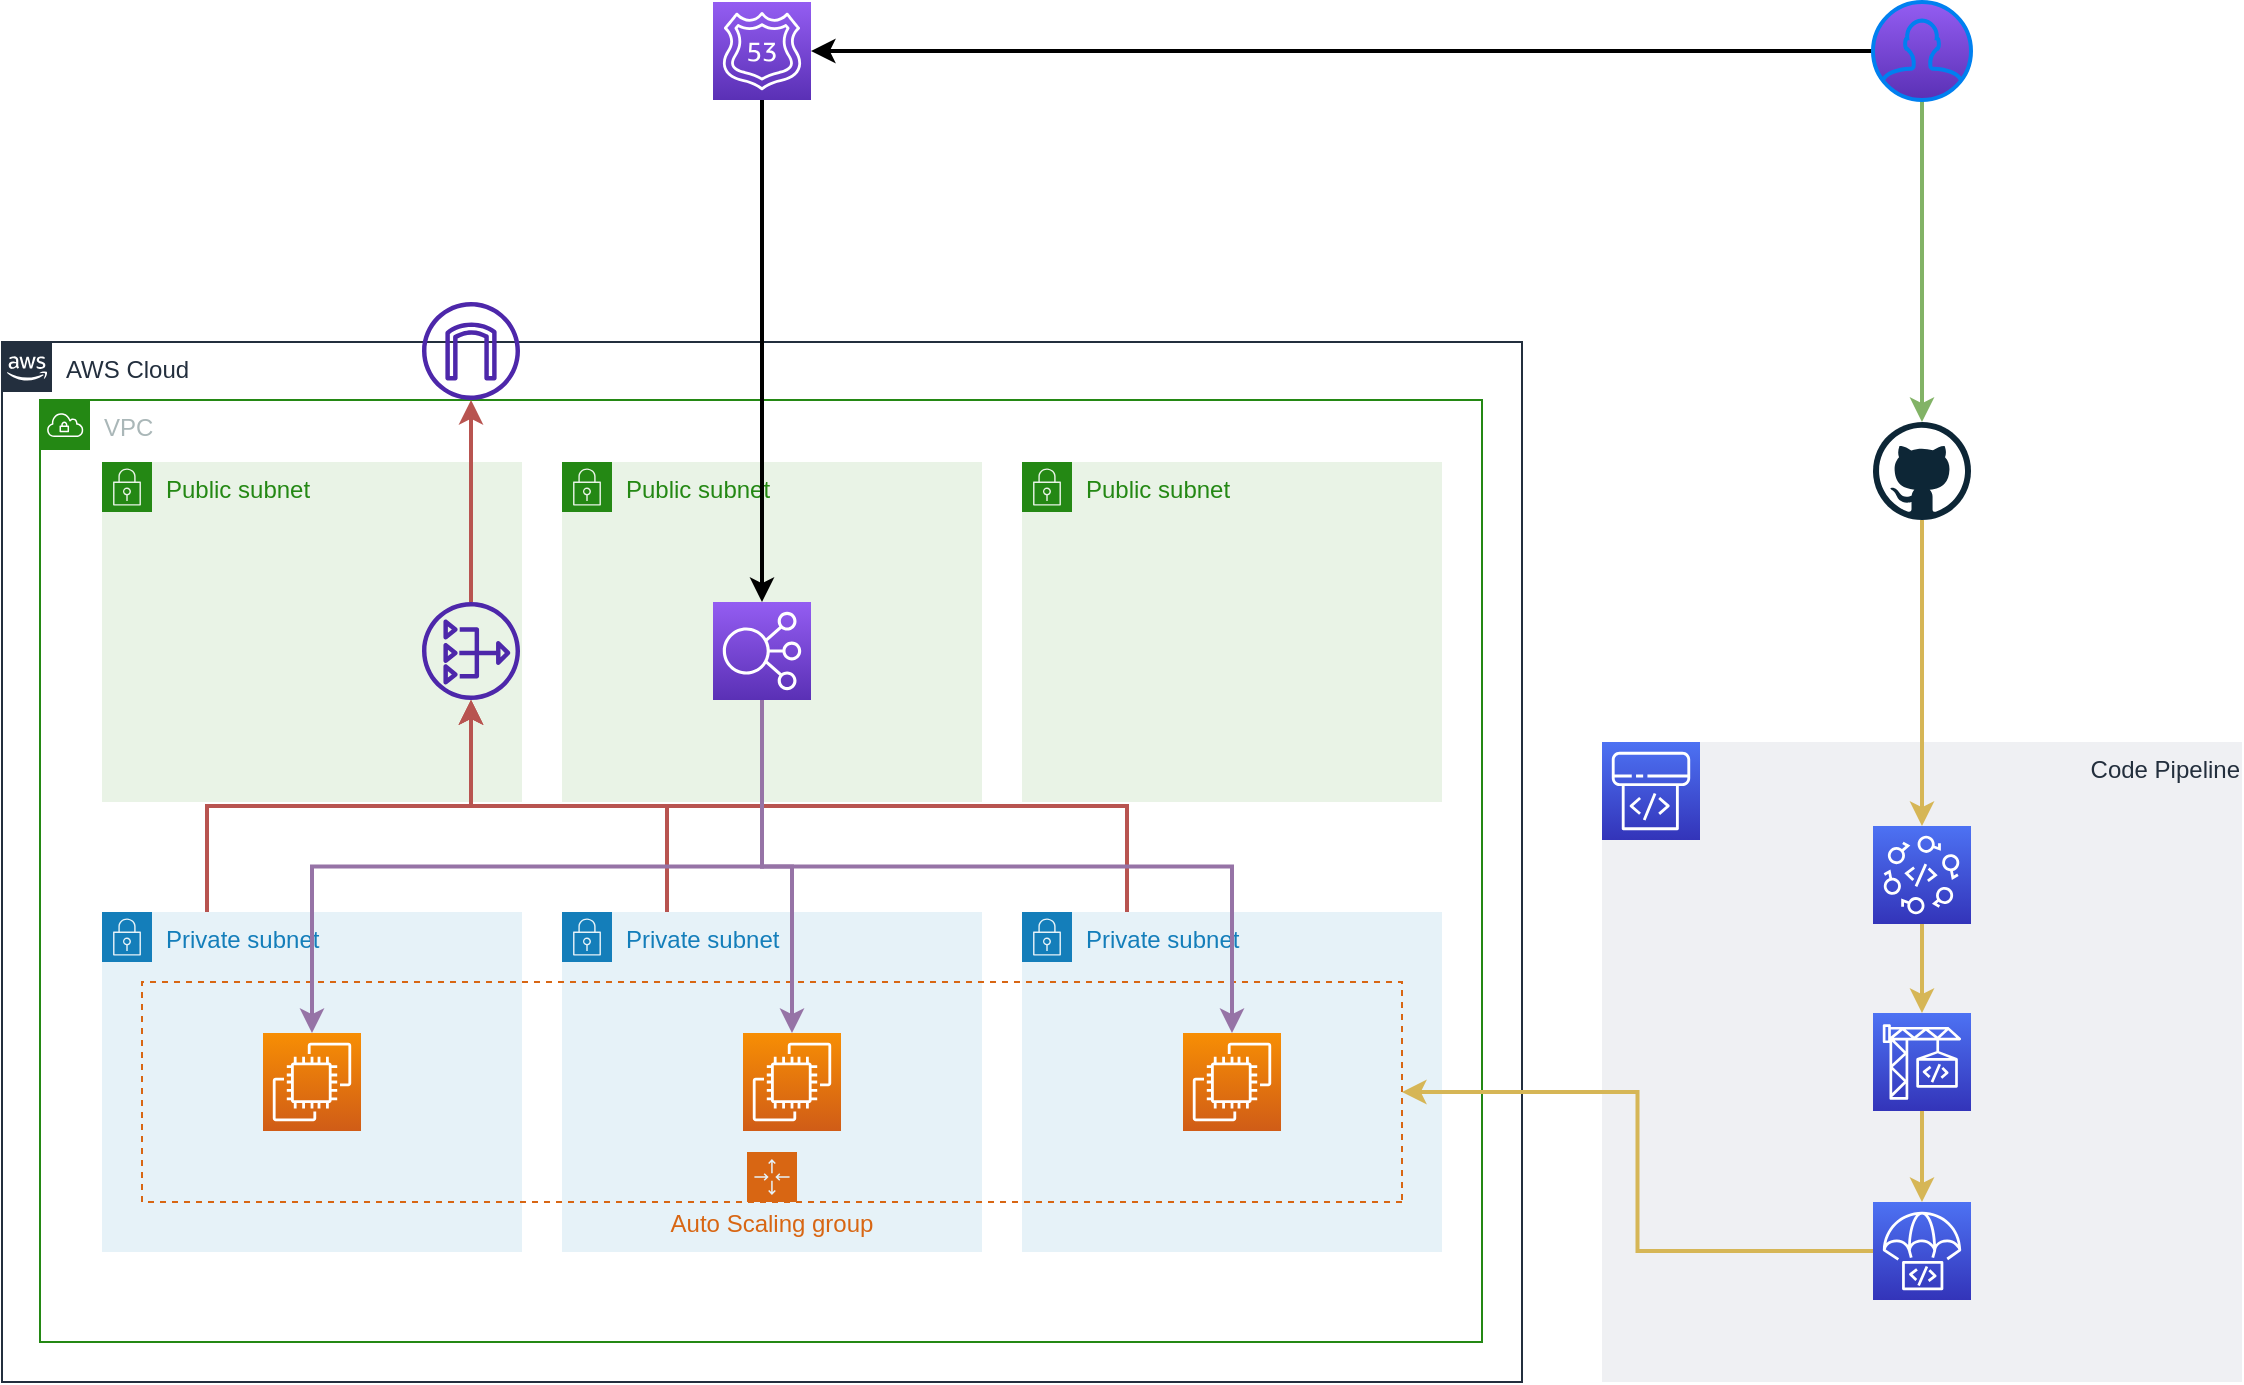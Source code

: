 <mxfile version="15.8.7" type="device"><diagram id="QOTDT0pfdVvZvy0gaMFL" name="Page-1"><mxGraphModel dx="1106" dy="840" grid="1" gridSize="10" guides="1" tooltips="1" connect="1" arrows="1" fold="1" page="1" pageScale="1" pageWidth="1169" pageHeight="827" math="0" shadow="0"><root><mxCell id="0"/><mxCell id="1" parent="0"/><mxCell id="rSCX9G-Yd_Ej-H5_gFi7-67" value="VPC" style="points=[[0,0],[0.25,0],[0.5,0],[0.75,0],[1,0],[1,0.25],[1,0.5],[1,0.75],[1,1],[0.75,1],[0.5,1],[0.25,1],[0,1],[0,0.75],[0,0.5],[0,0.25]];outlineConnect=0;gradientColor=none;html=1;whiteSpace=wrap;fontSize=12;fontStyle=0;shape=mxgraph.aws4.group;grIcon=mxgraph.aws4.group_vpc;strokeColor=#248814;fillColor=none;verticalAlign=top;align=left;spacingLeft=30;fontColor=#AAB7B8;dashed=0;sketch=0;" vertex="1" parent="1"><mxGeometry x="59" y="309" width="721" height="471" as="geometry"/></mxCell><mxCell id="rSCX9G-Yd_Ej-H5_gFi7-30" value="AWS Cloud" style="points=[[0,0],[0.25,0],[0.5,0],[0.75,0],[1,0],[1,0.25],[1,0.5],[1,0.75],[1,1],[0.75,1],[0.5,1],[0.25,1],[0,1],[0,0.75],[0,0.5],[0,0.25]];outlineConnect=0;gradientColor=none;html=1;whiteSpace=wrap;fontSize=12;fontStyle=0;shape=mxgraph.aws4.group;grIcon=mxgraph.aws4.group_aws_cloud_alt;strokeColor=#232F3E;fillColor=none;verticalAlign=top;align=left;spacingLeft=30;fontColor=#232F3E;dashed=0;" vertex="1" parent="1"><mxGeometry x="40" y="280" width="760" height="520" as="geometry"/></mxCell><mxCell id="rSCX9G-Yd_Ej-H5_gFi7-66" value="Public subnet" style="points=[[0,0],[0.25,0],[0.5,0],[0.75,0],[1,0],[1,0.25],[1,0.5],[1,0.75],[1,1],[0.75,1],[0.5,1],[0.25,1],[0,1],[0,0.75],[0,0.5],[0,0.25]];outlineConnect=0;gradientColor=none;html=1;whiteSpace=wrap;fontSize=12;fontStyle=0;shape=mxgraph.aws4.group;grIcon=mxgraph.aws4.group_security_group;grStroke=0;strokeColor=#248814;fillColor=#E9F3E6;verticalAlign=top;align=left;spacingLeft=30;fontColor=#248814;dashed=0;sketch=0;" vertex="1" parent="1"><mxGeometry x="90" y="340" width="210" height="170" as="geometry"/></mxCell><mxCell id="rSCX9G-Yd_Ej-H5_gFi7-70" value="Public subnet" style="points=[[0,0],[0.25,0],[0.5,0],[0.75,0],[1,0],[1,0.25],[1,0.5],[1,0.75],[1,1],[0.75,1],[0.5,1],[0.25,1],[0,1],[0,0.75],[0,0.5],[0,0.25]];outlineConnect=0;gradientColor=none;html=1;whiteSpace=wrap;fontSize=12;fontStyle=0;shape=mxgraph.aws4.group;grIcon=mxgraph.aws4.group_security_group;grStroke=0;strokeColor=#248814;fillColor=#E9F3E6;verticalAlign=top;align=left;spacingLeft=30;fontColor=#248814;dashed=0;sketch=0;" vertex="1" parent="1"><mxGeometry x="320" y="340" width="210" height="170" as="geometry"/></mxCell><mxCell id="rSCX9G-Yd_Ej-H5_gFi7-71" value="Public subnet" style="points=[[0,0],[0.25,0],[0.5,0],[0.75,0],[1,0],[1,0.25],[1,0.5],[1,0.75],[1,1],[0.75,1],[0.5,1],[0.25,1],[0,1],[0,0.75],[0,0.5],[0,0.25]];outlineConnect=0;gradientColor=none;html=1;whiteSpace=wrap;fontSize=12;fontStyle=0;shape=mxgraph.aws4.group;grIcon=mxgraph.aws4.group_security_group;grStroke=0;strokeColor=#248814;fillColor=#E9F3E6;verticalAlign=top;align=left;spacingLeft=30;fontColor=#248814;dashed=0;sketch=0;" vertex="1" parent="1"><mxGeometry x="550" y="340" width="210" height="170" as="geometry"/></mxCell><mxCell id="rSCX9G-Yd_Ej-H5_gFi7-75" style="edgeStyle=orthogonalEdgeStyle;rounded=0;orthogonalLoop=1;jettySize=auto;html=1;exitX=0.25;exitY=0;exitDx=0;exitDy=0;fontColor=#232F3E;strokeWidth=2;fillColor=#f8cecc;strokeColor=#b85450;" edge="1" parent="1" source="rSCX9G-Yd_Ej-H5_gFi7-72" target="rSCX9G-Yd_Ej-H5_gFi7-35"><mxGeometry relative="1" as="geometry"/></mxCell><mxCell id="rSCX9G-Yd_Ej-H5_gFi7-72" value="Private subnet" style="points=[[0,0],[0.25,0],[0.5,0],[0.75,0],[1,0],[1,0.25],[1,0.5],[1,0.75],[1,1],[0.75,1],[0.5,1],[0.25,1],[0,1],[0,0.75],[0,0.5],[0,0.25]];outlineConnect=0;gradientColor=none;html=1;whiteSpace=wrap;fontSize=12;fontStyle=0;shape=mxgraph.aws4.group;grIcon=mxgraph.aws4.group_security_group;grStroke=0;strokeColor=#147EBA;fillColor=#E6F2F8;verticalAlign=top;align=left;spacingLeft=30;fontColor=#147EBA;dashed=0;sketch=0;" vertex="1" parent="1"><mxGeometry x="90" y="565" width="210" height="170" as="geometry"/></mxCell><mxCell id="rSCX9G-Yd_Ej-H5_gFi7-76" style="edgeStyle=orthogonalEdgeStyle;rounded=0;orthogonalLoop=1;jettySize=auto;html=1;exitX=0.25;exitY=0;exitDx=0;exitDy=0;fontColor=#232F3E;strokeWidth=2;fillColor=#f8cecc;strokeColor=#b85450;" edge="1" parent="1" source="rSCX9G-Yd_Ej-H5_gFi7-73" target="rSCX9G-Yd_Ej-H5_gFi7-35"><mxGeometry relative="1" as="geometry"/></mxCell><mxCell id="rSCX9G-Yd_Ej-H5_gFi7-73" value="Private subnet" style="points=[[0,0],[0.25,0],[0.5,0],[0.75,0],[1,0],[1,0.25],[1,0.5],[1,0.75],[1,1],[0.75,1],[0.5,1],[0.25,1],[0,1],[0,0.75],[0,0.5],[0,0.25]];outlineConnect=0;gradientColor=none;html=1;whiteSpace=wrap;fontSize=12;fontStyle=0;shape=mxgraph.aws4.group;grIcon=mxgraph.aws4.group_security_group;grStroke=0;strokeColor=#147EBA;fillColor=#E6F2F8;verticalAlign=top;align=left;spacingLeft=30;fontColor=#147EBA;dashed=0;sketch=0;" vertex="1" parent="1"><mxGeometry x="320" y="565" width="210" height="170" as="geometry"/></mxCell><mxCell id="rSCX9G-Yd_Ej-H5_gFi7-77" style="edgeStyle=orthogonalEdgeStyle;rounded=0;orthogonalLoop=1;jettySize=auto;html=1;exitX=0.25;exitY=0;exitDx=0;exitDy=0;fontColor=#232F3E;strokeWidth=2;fillColor=#f8cecc;strokeColor=#b85450;" edge="1" parent="1" source="rSCX9G-Yd_Ej-H5_gFi7-74" target="rSCX9G-Yd_Ej-H5_gFi7-35"><mxGeometry relative="1" as="geometry"/></mxCell><mxCell id="rSCX9G-Yd_Ej-H5_gFi7-74" value="Private subnet" style="points=[[0,0],[0.25,0],[0.5,0],[0.75,0],[1,0],[1,0.25],[1,0.5],[1,0.75],[1,1],[0.75,1],[0.5,1],[0.25,1],[0,1],[0,0.75],[0,0.5],[0,0.25]];outlineConnect=0;gradientColor=none;html=1;whiteSpace=wrap;fontSize=12;fontStyle=0;shape=mxgraph.aws4.group;grIcon=mxgraph.aws4.group_security_group;grStroke=0;strokeColor=#147EBA;fillColor=#E6F2F8;verticalAlign=top;align=left;spacingLeft=30;fontColor=#147EBA;dashed=0;sketch=0;" vertex="1" parent="1"><mxGeometry x="550" y="565" width="210" height="170" as="geometry"/></mxCell><mxCell id="rSCX9G-Yd_Ej-H5_gFi7-31" value="Auto Scaling group" style="points=[[0,0],[0.25,0],[0.5,0],[0.75,0],[1,0],[1,0.25],[1,0.5],[1,0.75],[1,1],[0.75,1],[0.5,1],[0.25,1],[0,1],[0,0.75],[0,0.5],[0,0.25]];outlineConnect=0;gradientColor=none;html=1;whiteSpace=wrap;fontSize=12;fontStyle=0;shape=mxgraph.aws4.groupCenter;grIcon=mxgraph.aws4.group_auto_scaling_group;grStroke=1;strokeColor=#D86613;fillColor=none;verticalAlign=top;align=center;fontColor=#D86613;dashed=1;spacingTop=-3;labelPosition=center;verticalLabelPosition=bottom;direction=west;" vertex="1" parent="1"><mxGeometry x="110" y="600" width="630" height="110" as="geometry"/></mxCell><mxCell id="rSCX9G-Yd_Ej-H5_gFi7-32" value="" style="sketch=0;points=[[0,0,0],[0.25,0,0],[0.5,0,0],[0.75,0,0],[1,0,0],[0,1,0],[0.25,1,0],[0.5,1,0],[0.75,1,0],[1,1,0],[0,0.25,0],[0,0.5,0],[0,0.75,0],[1,0.25,0],[1,0.5,0],[1,0.75,0]];outlineConnect=0;fontColor=#232F3E;gradientColor=#F78E04;gradientDirection=north;fillColor=#D05C17;strokeColor=#ffffff;dashed=0;verticalLabelPosition=bottom;verticalAlign=top;align=center;html=1;fontSize=12;fontStyle=0;aspect=fixed;shape=mxgraph.aws4.resourceIcon;resIcon=mxgraph.aws4.ec2;" vertex="1" parent="1"><mxGeometry x="170.5" y="625.5" width="49" height="49" as="geometry"/></mxCell><mxCell id="rSCX9G-Yd_Ej-H5_gFi7-33" value="" style="sketch=0;points=[[0,0,0],[0.25,0,0],[0.5,0,0],[0.75,0,0],[1,0,0],[0,1,0],[0.25,1,0],[0.5,1,0],[0.75,1,0],[1,1,0],[0,0.25,0],[0,0.5,0],[0,0.75,0],[1,0.25,0],[1,0.5,0],[1,0.75,0]];outlineConnect=0;fontColor=#232F3E;gradientColor=#F78E04;gradientDirection=north;fillColor=#D05C17;strokeColor=#ffffff;dashed=0;verticalLabelPosition=bottom;verticalAlign=top;align=center;html=1;fontSize=12;fontStyle=0;aspect=fixed;shape=mxgraph.aws4.resourceIcon;resIcon=mxgraph.aws4.ec2;" vertex="1" parent="1"><mxGeometry x="410.5" y="625.5" width="49" height="49" as="geometry"/></mxCell><mxCell id="rSCX9G-Yd_Ej-H5_gFi7-34" value="" style="sketch=0;points=[[0,0,0],[0.25,0,0],[0.5,0,0],[0.75,0,0],[1,0,0],[0,1,0],[0.25,1,0],[0.5,1,0],[0.75,1,0],[1,1,0],[0,0.25,0],[0,0.5,0],[0,0.75,0],[1,0.25,0],[1,0.5,0],[1,0.75,0]];outlineConnect=0;fontColor=#232F3E;gradientColor=#F78E04;gradientDirection=north;fillColor=#D05C17;strokeColor=#ffffff;dashed=0;verticalLabelPosition=bottom;verticalAlign=top;align=center;html=1;fontSize=12;fontStyle=0;aspect=fixed;shape=mxgraph.aws4.resourceIcon;resIcon=mxgraph.aws4.ec2;" vertex="1" parent="1"><mxGeometry x="630.5" y="625.5" width="49" height="49" as="geometry"/></mxCell><mxCell id="rSCX9G-Yd_Ej-H5_gFi7-41" value="" style="edgeStyle=orthogonalEdgeStyle;rounded=0;orthogonalLoop=1;jettySize=auto;html=1;strokeWidth=2;fillColor=#f8cecc;strokeColor=#b85450;" edge="1" parent="1" source="rSCX9G-Yd_Ej-H5_gFi7-35" target="rSCX9G-Yd_Ej-H5_gFi7-40"><mxGeometry relative="1" as="geometry"/></mxCell><mxCell id="rSCX9G-Yd_Ej-H5_gFi7-35" value="" style="sketch=0;outlineConnect=0;fontColor=#232F3E;gradientColor=none;fillColor=#4D27AA;strokeColor=none;dashed=0;verticalLabelPosition=bottom;verticalAlign=top;align=center;html=1;fontSize=12;fontStyle=0;aspect=fixed;pointerEvents=1;shape=mxgraph.aws4.nat_gateway;" vertex="1" parent="1"><mxGeometry x="250" y="410" width="49" height="49" as="geometry"/></mxCell><mxCell id="rSCX9G-Yd_Ej-H5_gFi7-40" value="" style="sketch=0;outlineConnect=0;fontColor=#232F3E;gradientColor=none;fillColor=#4D27AA;strokeColor=none;dashed=0;verticalLabelPosition=bottom;verticalAlign=top;align=center;html=1;fontSize=12;fontStyle=0;aspect=fixed;pointerEvents=1;shape=mxgraph.aws4.internet_gateway;" vertex="1" parent="1"><mxGeometry x="250" y="260" width="49" height="49" as="geometry"/></mxCell><mxCell id="rSCX9G-Yd_Ej-H5_gFi7-78" style="edgeStyle=orthogonalEdgeStyle;rounded=0;orthogonalLoop=1;jettySize=auto;html=1;exitX=0.5;exitY=1;exitDx=0;exitDy=0;exitPerimeter=0;fontColor=#232F3E;strokeWidth=2;fillColor=#e1d5e7;strokeColor=#9673a6;" edge="1" parent="1" source="rSCX9G-Yd_Ej-H5_gFi7-42" target="rSCX9G-Yd_Ej-H5_gFi7-33"><mxGeometry relative="1" as="geometry"/></mxCell><mxCell id="rSCX9G-Yd_Ej-H5_gFi7-79" style="edgeStyle=orthogonalEdgeStyle;rounded=0;orthogonalLoop=1;jettySize=auto;html=1;exitX=0.5;exitY=1;exitDx=0;exitDy=0;exitPerimeter=0;entryX=0.5;entryY=0;entryDx=0;entryDy=0;entryPerimeter=0;fontColor=#232F3E;strokeWidth=2;fillColor=#e1d5e7;strokeColor=#9673a6;" edge="1" parent="1" source="rSCX9G-Yd_Ej-H5_gFi7-42" target="rSCX9G-Yd_Ej-H5_gFi7-34"><mxGeometry relative="1" as="geometry"/></mxCell><mxCell id="rSCX9G-Yd_Ej-H5_gFi7-80" style="edgeStyle=orthogonalEdgeStyle;rounded=0;orthogonalLoop=1;jettySize=auto;html=1;exitX=0.5;exitY=1;exitDx=0;exitDy=0;exitPerimeter=0;entryX=0.5;entryY=0;entryDx=0;entryDy=0;entryPerimeter=0;fontColor=#232F3E;strokeWidth=2;fillColor=#e1d5e7;strokeColor=#9673a6;" edge="1" parent="1" source="rSCX9G-Yd_Ej-H5_gFi7-42" target="rSCX9G-Yd_Ej-H5_gFi7-32"><mxGeometry relative="1" as="geometry"/></mxCell><mxCell id="rSCX9G-Yd_Ej-H5_gFi7-42" value="" style="sketch=0;points=[[0,0,0],[0.25,0,0],[0.5,0,0],[0.75,0,0],[1,0,0],[0,1,0],[0.25,1,0],[0.5,1,0],[0.75,1,0],[1,1,0],[0,0.25,0],[0,0.5,0],[0,0.75,0],[1,0.25,0],[1,0.5,0],[1,0.75,0]];outlineConnect=0;fontColor=#232F3E;gradientColor=#945DF2;gradientDirection=north;fillColor=#5A30B5;strokeColor=#ffffff;dashed=0;verticalLabelPosition=bottom;verticalAlign=top;align=center;html=1;fontSize=12;fontStyle=0;aspect=fixed;shape=mxgraph.aws4.resourceIcon;resIcon=mxgraph.aws4.elastic_load_balancing;" vertex="1" parent="1"><mxGeometry x="395.5" y="410" width="49" height="49" as="geometry"/></mxCell><mxCell id="rSCX9G-Yd_Ej-H5_gFi7-49" value="Code Pipeline" style="fillColor=#EFF0F3;strokeColor=none;dashed=0;verticalAlign=top;fontStyle=0;fontColor=#232F3D;sketch=0;html=1;align=right;" vertex="1" parent="1"><mxGeometry x="840" y="480" width="320" height="320" as="geometry"/></mxCell><mxCell id="rSCX9G-Yd_Ej-H5_gFi7-58" style="edgeStyle=orthogonalEdgeStyle;rounded=0;orthogonalLoop=1;jettySize=auto;html=1;exitX=0;exitY=0.5;exitDx=0;exitDy=0;exitPerimeter=0;fontColor=#232F3E;strokeWidth=2;fillColor=#fff2cc;strokeColor=#d6b656;" edge="1" parent="1" source="rSCX9G-Yd_Ej-H5_gFi7-50" target="rSCX9G-Yd_Ej-H5_gFi7-31"><mxGeometry relative="1" as="geometry"/></mxCell><mxCell id="rSCX9G-Yd_Ej-H5_gFi7-50" value="" style="sketch=0;points=[[0,0,0],[0.25,0,0],[0.5,0,0],[0.75,0,0],[1,0,0],[0,1,0],[0.25,1,0],[0.5,1,0],[0.75,1,0],[1,1,0],[0,0.25,0],[0,0.5,0],[0,0.75,0],[1,0.25,0],[1,0.5,0],[1,0.75,0]];outlineConnect=0;fontColor=#232F3E;gradientColor=#4D72F3;gradientDirection=north;fillColor=#3334B9;strokeColor=#ffffff;dashed=0;verticalLabelPosition=bottom;verticalAlign=top;align=center;html=1;fontSize=12;fontStyle=0;aspect=fixed;shape=mxgraph.aws4.resourceIcon;resIcon=mxgraph.aws4.codedeploy;" vertex="1" parent="1"><mxGeometry x="975.5" y="710" width="49" height="49" as="geometry"/></mxCell><mxCell id="rSCX9G-Yd_Ej-H5_gFi7-57" style="edgeStyle=orthogonalEdgeStyle;rounded=0;orthogonalLoop=1;jettySize=auto;html=1;exitX=0.5;exitY=1;exitDx=0;exitDy=0;exitPerimeter=0;entryX=0.5;entryY=0;entryDx=0;entryDy=0;entryPerimeter=0;fontColor=#232F3E;strokeWidth=2;fillColor=#fff2cc;strokeColor=#d6b656;" edge="1" parent="1" source="rSCX9G-Yd_Ej-H5_gFi7-51" target="rSCX9G-Yd_Ej-H5_gFi7-50"><mxGeometry relative="1" as="geometry"/></mxCell><mxCell id="rSCX9G-Yd_Ej-H5_gFi7-51" value="" style="sketch=0;points=[[0,0,0],[0.25,0,0],[0.5,0,0],[0.75,0,0],[1,0,0],[0,1,0],[0.25,1,0],[0.5,1,0],[0.75,1,0],[1,1,0],[0,0.25,0],[0,0.5,0],[0,0.75,0],[1,0.25,0],[1,0.5,0],[1,0.75,0]];outlineConnect=0;fontColor=#232F3E;gradientColor=#4D72F3;gradientDirection=north;fillColor=#3334B9;strokeColor=#ffffff;dashed=0;verticalLabelPosition=bottom;verticalAlign=top;align=center;html=1;fontSize=12;fontStyle=0;aspect=fixed;shape=mxgraph.aws4.resourceIcon;resIcon=mxgraph.aws4.codebuild;" vertex="1" parent="1"><mxGeometry x="975.5" y="615.5" width="49" height="49" as="geometry"/></mxCell><mxCell id="rSCX9G-Yd_Ej-H5_gFi7-56" style="edgeStyle=orthogonalEdgeStyle;rounded=0;orthogonalLoop=1;jettySize=auto;html=1;exitX=0.5;exitY=1;exitDx=0;exitDy=0;exitPerimeter=0;entryX=0.5;entryY=0;entryDx=0;entryDy=0;entryPerimeter=0;fontColor=#232F3E;strokeWidth=2;fillColor=#fff2cc;strokeColor=#d6b656;" edge="1" parent="1" source="rSCX9G-Yd_Ej-H5_gFi7-52" target="rSCX9G-Yd_Ej-H5_gFi7-51"><mxGeometry relative="1" as="geometry"/></mxCell><mxCell id="rSCX9G-Yd_Ej-H5_gFi7-52" value="" style="sketch=0;points=[[0,0,0],[0.25,0,0],[0.5,0,0],[0.75,0,0],[1,0,0],[0,1,0],[0.25,1,0],[0.5,1,0],[0.75,1,0],[1,1,0],[0,0.25,0],[0,0.5,0],[0,0.75,0],[1,0.25,0],[1,0.5,0],[1,0.75,0]];outlineConnect=0;fontColor=#232F3E;gradientColor=#4D72F3;gradientDirection=north;fillColor=#3334B9;strokeColor=#ffffff;dashed=0;verticalLabelPosition=bottom;verticalAlign=top;align=center;html=1;fontSize=12;fontStyle=0;aspect=fixed;shape=mxgraph.aws4.resourceIcon;resIcon=mxgraph.aws4.codestar;" vertex="1" parent="1"><mxGeometry x="975.5" y="522" width="49" height="49" as="geometry"/></mxCell><mxCell id="rSCX9G-Yd_Ej-H5_gFi7-53" value="" style="sketch=0;points=[[0,0,0],[0.25,0,0],[0.5,0,0],[0.75,0,0],[1,0,0],[0,1,0],[0.25,1,0],[0.5,1,0],[0.75,1,0],[1,1,0],[0,0.25,0],[0,0.5,0],[0,0.75,0],[1,0.25,0],[1,0.5,0],[1,0.75,0]];outlineConnect=0;fontColor=#232F3E;gradientColor=#4D72F3;gradientDirection=north;fillColor=#3334B9;strokeColor=#ffffff;dashed=0;verticalLabelPosition=bottom;verticalAlign=top;align=center;html=1;fontSize=12;fontStyle=0;aspect=fixed;shape=mxgraph.aws4.resourceIcon;resIcon=mxgraph.aws4.codepipeline;" vertex="1" parent="1"><mxGeometry x="840" y="480" width="49" height="49" as="geometry"/></mxCell><mxCell id="rSCX9G-Yd_Ej-H5_gFi7-55" value="" style="edgeStyle=orthogonalEdgeStyle;rounded=0;orthogonalLoop=1;jettySize=auto;html=1;fontColor=#232F3E;strokeWidth=2;entryX=0.5;entryY=0;entryDx=0;entryDy=0;entryPerimeter=0;fillColor=#fff2cc;strokeColor=#d6b656;" edge="1" parent="1" source="rSCX9G-Yd_Ej-H5_gFi7-54" target="rSCX9G-Yd_Ej-H5_gFi7-52"><mxGeometry relative="1" as="geometry"><Array as="points"><mxPoint x="1000" y="470"/><mxPoint x="1000" y="470"/></Array></mxGeometry></mxCell><mxCell id="rSCX9G-Yd_Ej-H5_gFi7-54" value="" style="dashed=0;outlineConnect=0;html=1;align=center;labelPosition=center;verticalLabelPosition=bottom;verticalAlign=top;shape=mxgraph.weblogos.github;sketch=0;fontColor=#232F3E;strokeColor=#ffffff;fillColor=#5A30B5;gradientColor=#945DF2;gradientDirection=north;aspect=fixed;" vertex="1" parent="1"><mxGeometry x="975.5" y="320" width="49" height="49" as="geometry"/></mxCell><mxCell id="rSCX9G-Yd_Ej-H5_gFi7-60" style="edgeStyle=orthogonalEdgeStyle;rounded=0;orthogonalLoop=1;jettySize=auto;html=1;exitX=0.5;exitY=1;exitDx=0;exitDy=0;exitPerimeter=0;fontColor=#232F3E;strokeWidth=2;" edge="1" parent="1" source="rSCX9G-Yd_Ej-H5_gFi7-59" target="rSCX9G-Yd_Ej-H5_gFi7-42"><mxGeometry relative="1" as="geometry"/></mxCell><mxCell id="rSCX9G-Yd_Ej-H5_gFi7-59" value="" style="sketch=0;points=[[0,0,0],[0.25,0,0],[0.5,0,0],[0.75,0,0],[1,0,0],[0,1,0],[0.25,1,0],[0.5,1,0],[0.75,1,0],[1,1,0],[0,0.25,0],[0,0.5,0],[0,0.75,0],[1,0.25,0],[1,0.5,0],[1,0.75,0]];outlineConnect=0;fontColor=#232F3E;gradientColor=#945DF2;gradientDirection=north;fillColor=#5A30B5;strokeColor=#ffffff;dashed=0;verticalLabelPosition=bottom;verticalAlign=top;align=center;html=1;fontSize=12;fontStyle=0;aspect=fixed;shape=mxgraph.aws4.resourceIcon;resIcon=mxgraph.aws4.route_53;" vertex="1" parent="1"><mxGeometry x="395.5" y="110" width="49" height="49" as="geometry"/></mxCell><mxCell id="rSCX9G-Yd_Ej-H5_gFi7-63" value="" style="edgeStyle=orthogonalEdgeStyle;rounded=0;orthogonalLoop=1;jettySize=auto;html=1;fontColor=#232F3E;strokeWidth=2;entryX=1;entryY=0.5;entryDx=0;entryDy=0;entryPerimeter=0;" edge="1" parent="1" source="rSCX9G-Yd_Ej-H5_gFi7-61" target="rSCX9G-Yd_Ej-H5_gFi7-59"><mxGeometry relative="1" as="geometry"><mxPoint x="895.5" y="134.5" as="targetPoint"/></mxGeometry></mxCell><mxCell id="rSCX9G-Yd_Ej-H5_gFi7-65" value="" style="edgeStyle=orthogonalEdgeStyle;rounded=0;orthogonalLoop=1;jettySize=auto;html=1;fontColor=#232F3E;strokeWidth=2;fillColor=#d5e8d4;strokeColor=#82b366;" edge="1" parent="1" source="rSCX9G-Yd_Ej-H5_gFi7-61" target="rSCX9G-Yd_Ej-H5_gFi7-54"><mxGeometry relative="1" as="geometry"><mxPoint x="1000" y="233.5" as="targetPoint"/></mxGeometry></mxCell><mxCell id="rSCX9G-Yd_Ej-H5_gFi7-61" value="" style="html=1;verticalLabelPosition=bottom;align=center;labelBackgroundColor=#ffffff;verticalAlign=top;strokeWidth=2;strokeColor=#0080F0;shadow=0;dashed=0;shape=mxgraph.ios7.icons.user;sketch=0;fontColor=#232F3E;fillColor=#5A30B5;gradientColor=#945DF2;gradientDirection=north;aspect=fixed;" vertex="1" parent="1"><mxGeometry x="975.5" y="110" width="49" height="49" as="geometry"/></mxCell></root></mxGraphModel></diagram></mxfile>